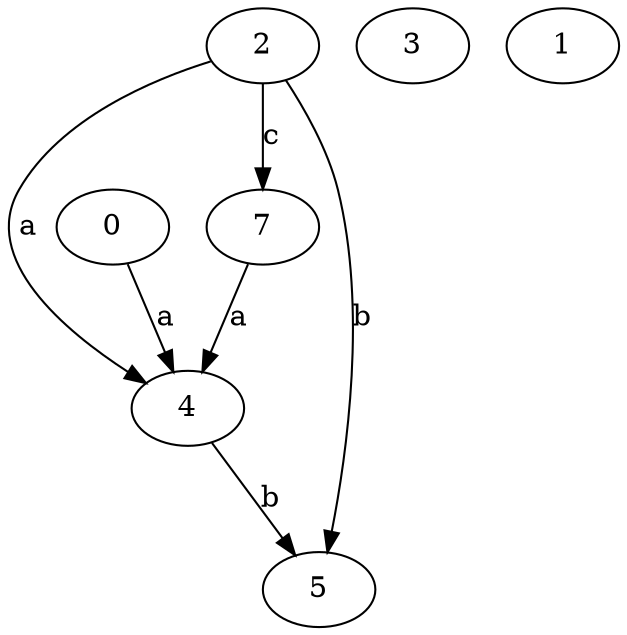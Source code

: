 strict digraph  {
0;
2;
3;
1;
4;
5;
7;
0 -> 4  [label=a];
2 -> 4  [label=a];
2 -> 5  [label=b];
2 -> 7  [label=c];
4 -> 5  [label=b];
7 -> 4  [label=a];
}
